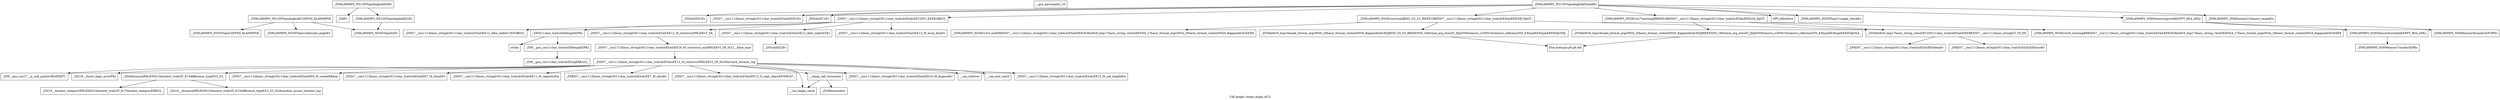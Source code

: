 digraph "Call graph: ntopo_angle_all.ll" {
	label="Call graph: ntopo_angle_all.ll";

	Node0x5634350ff340 [shape=record,label="{_ZN9LAMMPS_NS13NTopoAngleAllC2EPNS_6LAMMPSE}"];
	Node0x5634350ff340 -> Node0x5634350fde10;
	Node0x5634350ff340 -> Node0x5634351026a0;
	Node0x5634350ff340 -> Node0x563435101b20;
	Node0x5634350fde10 [shape=record,label="{_ZN9LAMMPS_NS5NTopoC2EPNS_6LAMMPSE}"];
	Node0x5634351026a0 [shape=record,label="{_ZN9LAMMPS_NS5NTopo14allocate_angleEv}"];
	Node0x5634350ff660 [shape=record,label="{__gxx_personality_v0}"];
	Node0x563435101b20 [shape=record,label="{_ZN9LAMMPS_NS5NTopoD2Ev}"];
	Node0x563435157470 [shape=record,label="{_ZN9LAMMPS_NS13NTopoAngleAll5buildEv}"];
	Node0x563435157470 -> Node0x56343512d380;
	Node0x563435157470 -> Node0x56343511fbb0;
	Node0x563435157470 -> Node0x563435157320;
	Node0x563435157470 -> Node0x563435157080;
	Node0x563435157470 -> Node0x563435102370;
	Node0x563435157470 -> Node0x563435102720;
	Node0x563435157470 -> Node0x5634350fdf30;
	Node0x563435157470 -> Node0x563435102610;
	Node0x563435157470 -> Node0x563435102160;
	Node0x563435157470 -> Node0x56343515f0a0;
	Node0x563435157320 [shape=record,label="{_ZNSaIcEC1Ev}"];
	Node0x563435157080 [shape=record,label="{_ZNSt7__cxx1112basic_stringIcSt11char_traitsIcESaIcEEC2IS3_EEPKcRKS3_}"];
	Node0x563435157080 -> Node0x563435106e30;
	Node0x563435157080 -> Node0x563435109780;
	Node0x563435157080 -> Node0x563435109b30;
	Node0x563435157080 -> Node0x563435118950;
	Node0x563435157080 -> Node0x563435111410;
	Node0x5634350fdf30 [shape=record,label="{_ZN9LAMMPS_NS5Error3oneIJRiS2_S2_S2_RlEEEvRKNSt7__cxx1112basic_stringIcSt11char_traitsIcESaIcEEEiSB_DpOT_}"];
	Node0x5634350fdf30 -> Node0x5634351022e0;
	Node0x5634350fdf30 -> Node0x56343510e880;
	Node0x5634350fdf30 -> Node0x563435111710;
	Node0x563435123200 [shape=record,label="{_ZdlPv}"];
	Node0x563435111710 [shape=record,label="{_ZN9LAMMPS_NS5Error4_oneERKNSt7__cxx1112basic_stringIcSt11char_traitsIcESaIcEEEiN3fmt6v9_lmp17basic_string_viewIcEENSA_17basic_format_argsINSA_20basic_format_contextINSA_8appenderEcEEEE}"];
	Node0x5634351022e0 [shape=record,label="{_ZN3fmt6v9_lmp17basic_string_viewIcEC2ISt11char_traitsIcESaIcEEERKNSt7__cxx1112basic_stringIcT_T0_EE}"];
	Node0x5634351022e0 -> Node0x563435125730;
	Node0x5634351022e0 -> Node0x563435127480;
	Node0x56343510e880 [shape=record,label="{_ZN3fmt6v9_lmp16make_format_argsINS0_20basic_format_contextINS0_8appenderEcEEJRiS5_S5_S5_RlEEENS0_16format_arg_storeIT_JDpNSt9remove_cvINSt16remove_referenceIT0_E4typeEE4typeEEEEDpOSB_}"];
	Node0x56343510e880 -> Node0x563435128cd0;
	Node0x56343511fbb0 [shape=record,label="{_ZNSt7__cxx1112basic_stringIcSt11char_traitsIcESaIcEED1Ev}"];
	Node0x56343512d380 [shape=record,label="{_ZNSaIcED1Ev}"];
	Node0x56343515f0a0 [shape=record,label="{_ZN9LAMMPS_NS6Domain13closest_imageEii}"];
	Node0x563435102160 [shape=record,label="{_ZN9LAMMPS_NS6Memory4growIiEEPPT_RS4_iiPKc}"];
	Node0x563435102160 -> Node0x563435115b00;
	Node0x563435102160 -> Node0x563435126ad0;
	Node0x563435102610 [shape=record,label="{_ZN9LAMMPS_NS5NTopo11angle_checkEv}"];
	Node0x563435102720 [shape=record,label="{MPI_Allreduce}"];
	Node0x563435102370 [shape=record,label="{_ZN9LAMMPS_NS5Error7warningIJRlEEEvRKNSt7__cxx1112basic_stringIcSt11char_traitsIcESaIcEEEiSA_DpOT_}"];
	Node0x563435102370 -> Node0x5634351022e0;
	Node0x563435102370 -> Node0x56343511cf80;
	Node0x563435102370 -> Node0x56343511dd70;
	Node0x563435144000 [shape=record,label="{_ZN9LAMMPS_NS13NTopoAngleAllD2Ev}"];
	Node0x563435144000 -> Node0x563435101b20;
	Node0x5634351208f0 [shape=record,label="{_ZN9LAMMPS_NS13NTopoAngleAllD0Ev}"];
	Node0x5634351208f0 -> Node0x563435144000;
	Node0x5634351208f0 -> Node0x563435123200;
	Node0x563435125730 [shape=record,label="{_ZNKSt7__cxx1112basic_stringIcSt11char_traitsIcESaIcEE4dataEv}"];
	Node0x563435127480 [shape=record,label="{_ZNKSt7__cxx1112basic_stringIcSt11char_traitsIcESaIcEE4sizeEv}"];
	Node0x563435128cd0 [shape=record,label="{llvm.memcpy.p0.p0.i64}"];
	Node0x563435106e30 [shape=record,label="{_ZNSt7__cxx1112basic_stringIcSt11char_traitsIcESaIcEE13_M_local_dataEv}"];
	Node0x563435109780 [shape=record,label="{_ZNSt7__cxx1112basic_stringIcSt11char_traitsIcESaIcEE12_Alloc_hiderC1EPcRKS3_}"];
	Node0x563435118950 [shape=record,label="{_ZNSt7__cxx1112basic_stringIcSt11char_traitsIcESaIcEE12_M_constructIPKcEEvT_S8_}"];
	Node0x563435118950 -> Node0x56343512ad60;
	Node0x563435109b30 [shape=record,label="{_ZNSt11char_traitsIcE6lengthEPKc}"];
	Node0x563435109b30 -> Node0x56343512dd70;
	Node0x563435109b30 -> Node0x563435130790;
	Node0x563435111410 [shape=record,label="{_ZNSt7__cxx1112basic_stringIcSt11char_traitsIcESaIcEE12_Alloc_hiderD2Ev}"];
	Node0x563435111410 -> Node0x56343511d880;
	Node0x56343512ad60 [shape=record,label="{_ZNSt7__cxx1112basic_stringIcSt11char_traitsIcESaIcEE16_M_construct_auxIPKcEEvT_S8_St12__false_type}"];
	Node0x56343512ad60 -> Node0x563435127390;
	Node0x563435127390 [shape=record,label="{_ZNSt7__cxx1112basic_stringIcSt11char_traitsIcESaIcEE12_M_constructIPKcEEvT_S8_St20forward_iterator_tag}"];
	Node0x563435127390 -> Node0x563435142850;
	Node0x563435127390 -> Node0x563435143030;
	Node0x563435127390 -> Node0x563435144d60;
	Node0x563435127390 -> Node0x563435145020;
	Node0x563435127390 -> Node0x563435146400;
	Node0x563435127390 -> Node0x563435147710;
	Node0x563435127390 -> Node0x5634351481f0;
	Node0x563435127390 -> Node0x563435149dc0;
	Node0x563435127390 -> Node0x5634351479a0;
	Node0x563435127390 -> Node0x5634351480e0;
	Node0x563435127390 -> Node0x56343514c730;
	Node0x563435127390 -> Node0x56343514cce0;
	Node0x563435127390 -> Node0x56343514e580;
	Node0x563435127390 -> Node0x56343514f9d0;
	Node0x563435142850 [shape=record,label="{_ZN9__gnu_cxx17__is_null_pointerIKcEEbPT_}"];
	Node0x563435143030 [shape=record,label="{_ZSt19__throw_logic_errorPKc}"];
	Node0x563435144d60 [shape=record,label="{_ZSt8distanceIPKcENSt15iterator_traitsIT_E15difference_typeES3_S3_}"];
	Node0x563435144d60 -> Node0x563435116ad0;
	Node0x563435144d60 -> Node0x563435149670;
	Node0x563435146400 [shape=record,label="{_ZNSt7__cxx1112basic_stringIcSt11char_traitsIcESaIcEE7_M_dataEPc}"];
	Node0x563435145020 [shape=record,label="{_ZNSt7__cxx1112basic_stringIcSt11char_traitsIcESaIcEE9_M_createERmm}"];
	Node0x563435147710 [shape=record,label="{_ZNSt7__cxx1112basic_stringIcSt11char_traitsIcESaIcEE11_M_capacityEm}"];
	Node0x563435149dc0 [shape=record,label="{_ZNSt7__cxx1112basic_stringIcSt11char_traitsIcESaIcEE13_S_copy_charsEPcPKcS7_}"];
	Node0x5634351481f0 [shape=record,label="{_ZNKSt7__cxx1112basic_stringIcSt11char_traitsIcESaIcEE7_M_dataEv}"];
	Node0x5634351479a0 [shape=record,label="{__cxa_begin_catch}"];
	Node0x5634351480e0 [shape=record,label="{_ZNSt7__cxx1112basic_stringIcSt11char_traitsIcESaIcEE10_M_disposeEv}"];
	Node0x56343514c730 [shape=record,label="{__cxa_rethrow}"];
	Node0x56343514cce0 [shape=record,label="{__cxa_end_catch}"];
	Node0x56343514f9d0 [shape=record,label="{__clang_call_terminate}"];
	Node0x56343514f9d0 -> Node0x5634351479a0;
	Node0x56343514f9d0 -> Node0x563435116ec0;
	Node0x563435116ec0 [shape=record,label="{_ZSt9terminatev}"];
	Node0x56343514e580 [shape=record,label="{_ZNSt7__cxx1112basic_stringIcSt11char_traitsIcESaIcEE13_M_set_lengthEm}"];
	Node0x563435149670 [shape=record,label="{_ZSt10__distanceIPKcENSt15iterator_traitsIT_E15difference_typeES3_S3_St26random_access_iterator_tag}"];
	Node0x563435116ad0 [shape=record,label="{_ZSt19__iterator_categoryIPKcENSt15iterator_traitsIT_E17iterator_categoryERKS3_}"];
	Node0x56343512dd70 [shape=record,label="{_ZN9__gnu_cxx11char_traitsIcE6lengthEPKc}"];
	Node0x56343512dd70 -> Node0x56343514ecf0;
	Node0x563435130790 [shape=record,label="{strlen}"];
	Node0x56343514ecf0 [shape=record,label="{_ZN9__gnu_cxx11char_traitsIcE2eqERKcS3_}"];
	Node0x56343511d880 [shape=record,label="{_ZNSaIcED2Ev}"];
	Node0x563435115b00 [shape=record,label="{_ZN9LAMMPS_NS6Memory6createIiEEPPT_RS4_iiPKc}"];
	Node0x563435115b00 -> Node0x563435130bc0;
	Node0x563435126ad0 [shape=record,label="{_ZN9LAMMPS_NS6Memory8sreallocEPvlPKc}"];
	Node0x563435130bc0 [shape=record,label="{_ZN9LAMMPS_NS6Memory7smallocElPKc}"];
	Node0x56343511dd70 [shape=record,label="{_ZN9LAMMPS_NS5Error8_warningERKNSt7__cxx1112basic_stringIcSt11char_traitsIcESaIcEEEiN3fmt6v9_lmp17basic_string_viewIcEENSA_17basic_format_argsINSA_20basic_format_contextINSA_8appenderEcEEEE}"];
	Node0x56343511cf80 [shape=record,label="{_ZN3fmt6v9_lmp16make_format_argsINS0_20basic_format_contextINS0_8appenderEcEEJRlEEENS0_16format_arg_storeIT_JDpNSt9remove_cvINSt16remove_referenceIT0_E4typeEE4typeEEEEDpOSA_}"];
	Node0x56343511cf80 -> Node0x563435128cd0;
}
